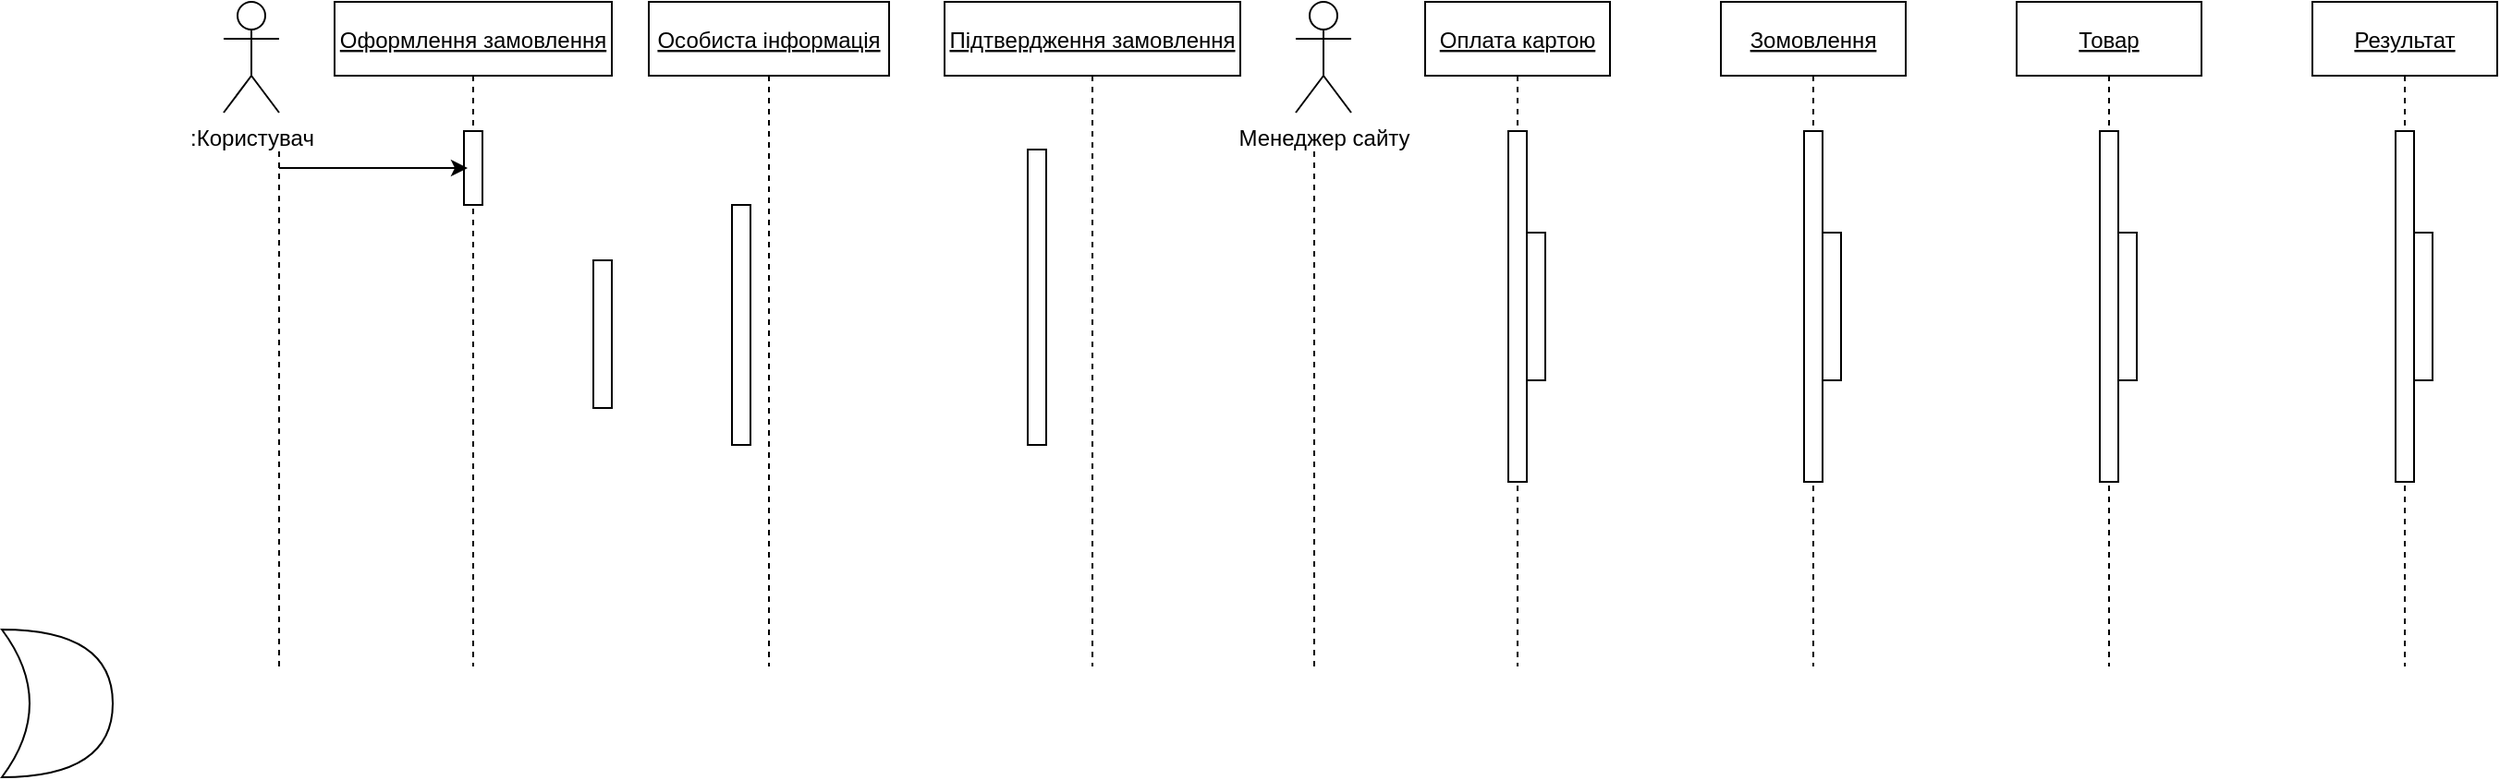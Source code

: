 <mxfile version="13.8.1" type="github">
  <diagram id="kgpKYQtTHZ0yAKxKKP6v" name="Page-1">
    <mxGraphModel dx="2568" dy="482" grid="1" gridSize="10" guides="1" tooltips="1" connect="1" arrows="1" fold="1" page="1" pageScale="1" pageWidth="850" pageHeight="1100" math="0" shadow="0">
      <root>
        <mxCell id="0" />
        <mxCell id="1" parent="0" />
        <mxCell id="3nuBFxr9cyL0pnOWT2aG-1" value="Оформлення замовлення" style="shape=umlLifeline;perimeter=lifelinePerimeter;container=1;collapsible=0;recursiveResize=0;rounded=0;shadow=0;strokeWidth=1;size=40;align=center;labelBorderColor=none;labelBackgroundColor=none;horizontal=1;fontSize=12;fontStyle=4;" parent="1" vertex="1">
          <mxGeometry x="-770" y="40" width="150" height="360" as="geometry" />
        </mxCell>
        <mxCell id="3nuBFxr9cyL0pnOWT2aG-2" value="" style="points=[];perimeter=orthogonalPerimeter;rounded=0;shadow=0;strokeWidth=1;" parent="3nuBFxr9cyL0pnOWT2aG-1" vertex="1">
          <mxGeometry x="70" y="70" width="10" height="40" as="geometry" />
        </mxCell>
        <mxCell id="3nuBFxr9cyL0pnOWT2aG-5" value="Особиста інформація" style="shape=umlLifeline;perimeter=lifelinePerimeter;container=1;collapsible=0;recursiveResize=0;rounded=0;shadow=0;strokeWidth=1;fontStyle=4" parent="1" vertex="1">
          <mxGeometry x="-600" y="40" width="130" height="360" as="geometry" />
        </mxCell>
        <mxCell id="3nuBFxr9cyL0pnOWT2aG-6" value="" style="points=[];perimeter=orthogonalPerimeter;rounded=0;shadow=0;strokeWidth=1;" parent="3nuBFxr9cyL0pnOWT2aG-5" vertex="1">
          <mxGeometry x="45" y="110" width="10" height="130" as="geometry" />
        </mxCell>
        <mxCell id="GCj72UtxaJtxxqsysh7z-2" value=":Користувач&lt;br&gt;" style="shape=umlActor;verticalLabelPosition=bottom;verticalAlign=top;html=1;outlineConnect=0;" vertex="1" parent="1">
          <mxGeometry x="-830" y="40" width="30" height="60" as="geometry" />
        </mxCell>
        <mxCell id="GCj72UtxaJtxxqsysh7z-4" value="" style="endArrow=none;dashed=1;html=1;" edge="1" parent="1">
          <mxGeometry width="50" height="50" relative="1" as="geometry">
            <mxPoint x="-800" y="400" as="sourcePoint" />
            <mxPoint x="-800" y="120" as="targetPoint" />
          </mxGeometry>
        </mxCell>
        <mxCell id="GCj72UtxaJtxxqsysh7z-6" value="Підтвердження замовлення" style="shape=umlLifeline;perimeter=lifelinePerimeter;container=1;collapsible=0;recursiveResize=0;rounded=0;shadow=0;strokeWidth=1;fontStyle=4" vertex="1" parent="1">
          <mxGeometry x="-440" y="40" width="160" height="360" as="geometry" />
        </mxCell>
        <mxCell id="GCj72UtxaJtxxqsysh7z-7" value="" style="points=[];perimeter=orthogonalPerimeter;rounded=0;shadow=0;strokeWidth=1;" vertex="1" parent="GCj72UtxaJtxxqsysh7z-6">
          <mxGeometry x="45" y="80" width="10" height="160" as="geometry" />
        </mxCell>
        <mxCell id="GCj72UtxaJtxxqsysh7z-8" value="Оплата картою" style="shape=umlLifeline;perimeter=lifelinePerimeter;container=1;collapsible=0;recursiveResize=0;rounded=0;shadow=0;strokeWidth=1;fontStyle=4" vertex="1" parent="1">
          <mxGeometry x="-180" y="40" width="100" height="360" as="geometry" />
        </mxCell>
        <mxCell id="GCj72UtxaJtxxqsysh7z-9" value="" style="points=[];perimeter=orthogonalPerimeter;rounded=0;shadow=0;strokeWidth=1;" vertex="1" parent="GCj72UtxaJtxxqsysh7z-8">
          <mxGeometry x="45" y="70" width="10" height="190" as="geometry" />
        </mxCell>
        <mxCell id="GCj72UtxaJtxxqsysh7z-11" value="" style="points=[];perimeter=orthogonalPerimeter;rounded=0;shadow=0;strokeWidth=1;" vertex="1" parent="GCj72UtxaJtxxqsysh7z-8">
          <mxGeometry x="55" y="125" width="10" height="80" as="geometry" />
        </mxCell>
        <mxCell id="GCj72UtxaJtxxqsysh7z-13" value="Менеджер сайту" style="shape=umlActor;verticalLabelPosition=bottom;verticalAlign=top;html=1;outlineConnect=0;" vertex="1" parent="1">
          <mxGeometry x="-250" y="40" width="30" height="60" as="geometry" />
        </mxCell>
        <mxCell id="GCj72UtxaJtxxqsysh7z-14" value="Зомовлення" style="shape=umlLifeline;perimeter=lifelinePerimeter;container=1;collapsible=0;recursiveResize=0;rounded=0;shadow=0;strokeWidth=1;fontStyle=4" vertex="1" parent="1">
          <mxGeometry x="-20" y="40" width="100" height="360" as="geometry" />
        </mxCell>
        <mxCell id="GCj72UtxaJtxxqsysh7z-15" value="" style="points=[];perimeter=orthogonalPerimeter;rounded=0;shadow=0;strokeWidth=1;" vertex="1" parent="GCj72UtxaJtxxqsysh7z-14">
          <mxGeometry x="45" y="70" width="10" height="190" as="geometry" />
        </mxCell>
        <mxCell id="GCj72UtxaJtxxqsysh7z-17" value="" style="points=[];perimeter=orthogonalPerimeter;rounded=0;shadow=0;strokeWidth=1;" vertex="1" parent="GCj72UtxaJtxxqsysh7z-14">
          <mxGeometry x="55" y="125" width="10" height="80" as="geometry" />
        </mxCell>
        <mxCell id="GCj72UtxaJtxxqsysh7z-18" value="Товар" style="shape=umlLifeline;perimeter=lifelinePerimeter;container=1;collapsible=0;recursiveResize=0;rounded=0;shadow=0;strokeWidth=1;fontStyle=4" vertex="1" parent="1">
          <mxGeometry x="140" y="40" width="100" height="360" as="geometry" />
        </mxCell>
        <mxCell id="GCj72UtxaJtxxqsysh7z-19" value="" style="points=[];perimeter=orthogonalPerimeter;rounded=0;shadow=0;strokeWidth=1;" vertex="1" parent="GCj72UtxaJtxxqsysh7z-18">
          <mxGeometry x="45" y="70" width="10" height="190" as="geometry" />
        </mxCell>
        <mxCell id="GCj72UtxaJtxxqsysh7z-21" value="" style="points=[];perimeter=orthogonalPerimeter;rounded=0;shadow=0;strokeWidth=1;" vertex="1" parent="GCj72UtxaJtxxqsysh7z-18">
          <mxGeometry x="55" y="125" width="10" height="80" as="geometry" />
        </mxCell>
        <mxCell id="GCj72UtxaJtxxqsysh7z-22" value="Результат" style="shape=umlLifeline;perimeter=lifelinePerimeter;container=1;collapsible=0;recursiveResize=0;rounded=0;shadow=0;strokeWidth=1;fontStyle=4" vertex="1" parent="1">
          <mxGeometry x="300" y="40" width="100" height="360" as="geometry" />
        </mxCell>
        <mxCell id="GCj72UtxaJtxxqsysh7z-23" value="" style="points=[];perimeter=orthogonalPerimeter;rounded=0;shadow=0;strokeWidth=1;" vertex="1" parent="GCj72UtxaJtxxqsysh7z-22">
          <mxGeometry x="45" y="70" width="10" height="190" as="geometry" />
        </mxCell>
        <mxCell id="GCj72UtxaJtxxqsysh7z-25" value="" style="points=[];perimeter=orthogonalPerimeter;rounded=0;shadow=0;strokeWidth=1;" vertex="1" parent="GCj72UtxaJtxxqsysh7z-22">
          <mxGeometry x="55" y="125" width="10" height="80" as="geometry" />
        </mxCell>
        <mxCell id="GCj72UtxaJtxxqsysh7z-28" value="" style="shape=xor;whiteSpace=wrap;html=1;" vertex="1" parent="1">
          <mxGeometry x="-950" y="380" width="60" height="80" as="geometry" />
        </mxCell>
        <mxCell id="GCj72UtxaJtxxqsysh7z-29" value="" style="endArrow=classic;html=1;entryX=0.2;entryY=0.5;entryDx=0;entryDy=0;entryPerimeter=0;" edge="1" parent="1" target="3nuBFxr9cyL0pnOWT2aG-2">
          <mxGeometry width="50" height="50" relative="1" as="geometry">
            <mxPoint x="-800" y="130" as="sourcePoint" />
            <mxPoint x="-730" y="130" as="targetPoint" />
          </mxGeometry>
        </mxCell>
        <mxCell id="3nuBFxr9cyL0pnOWT2aG-4" value="" style="points=[];perimeter=orthogonalPerimeter;rounded=0;shadow=0;strokeWidth=1;" parent="1" vertex="1">
          <mxGeometry x="-630" y="180" width="10" height="80" as="geometry" />
        </mxCell>
        <mxCell id="GCj72UtxaJtxxqsysh7z-31" value="" style="endArrow=none;dashed=1;html=1;fontSize=12;" edge="1" parent="1">
          <mxGeometry width="50" height="50" relative="1" as="geometry">
            <mxPoint x="-240" y="400" as="sourcePoint" />
            <mxPoint x="-240" y="120" as="targetPoint" />
          </mxGeometry>
        </mxCell>
      </root>
    </mxGraphModel>
  </diagram>
</mxfile>
